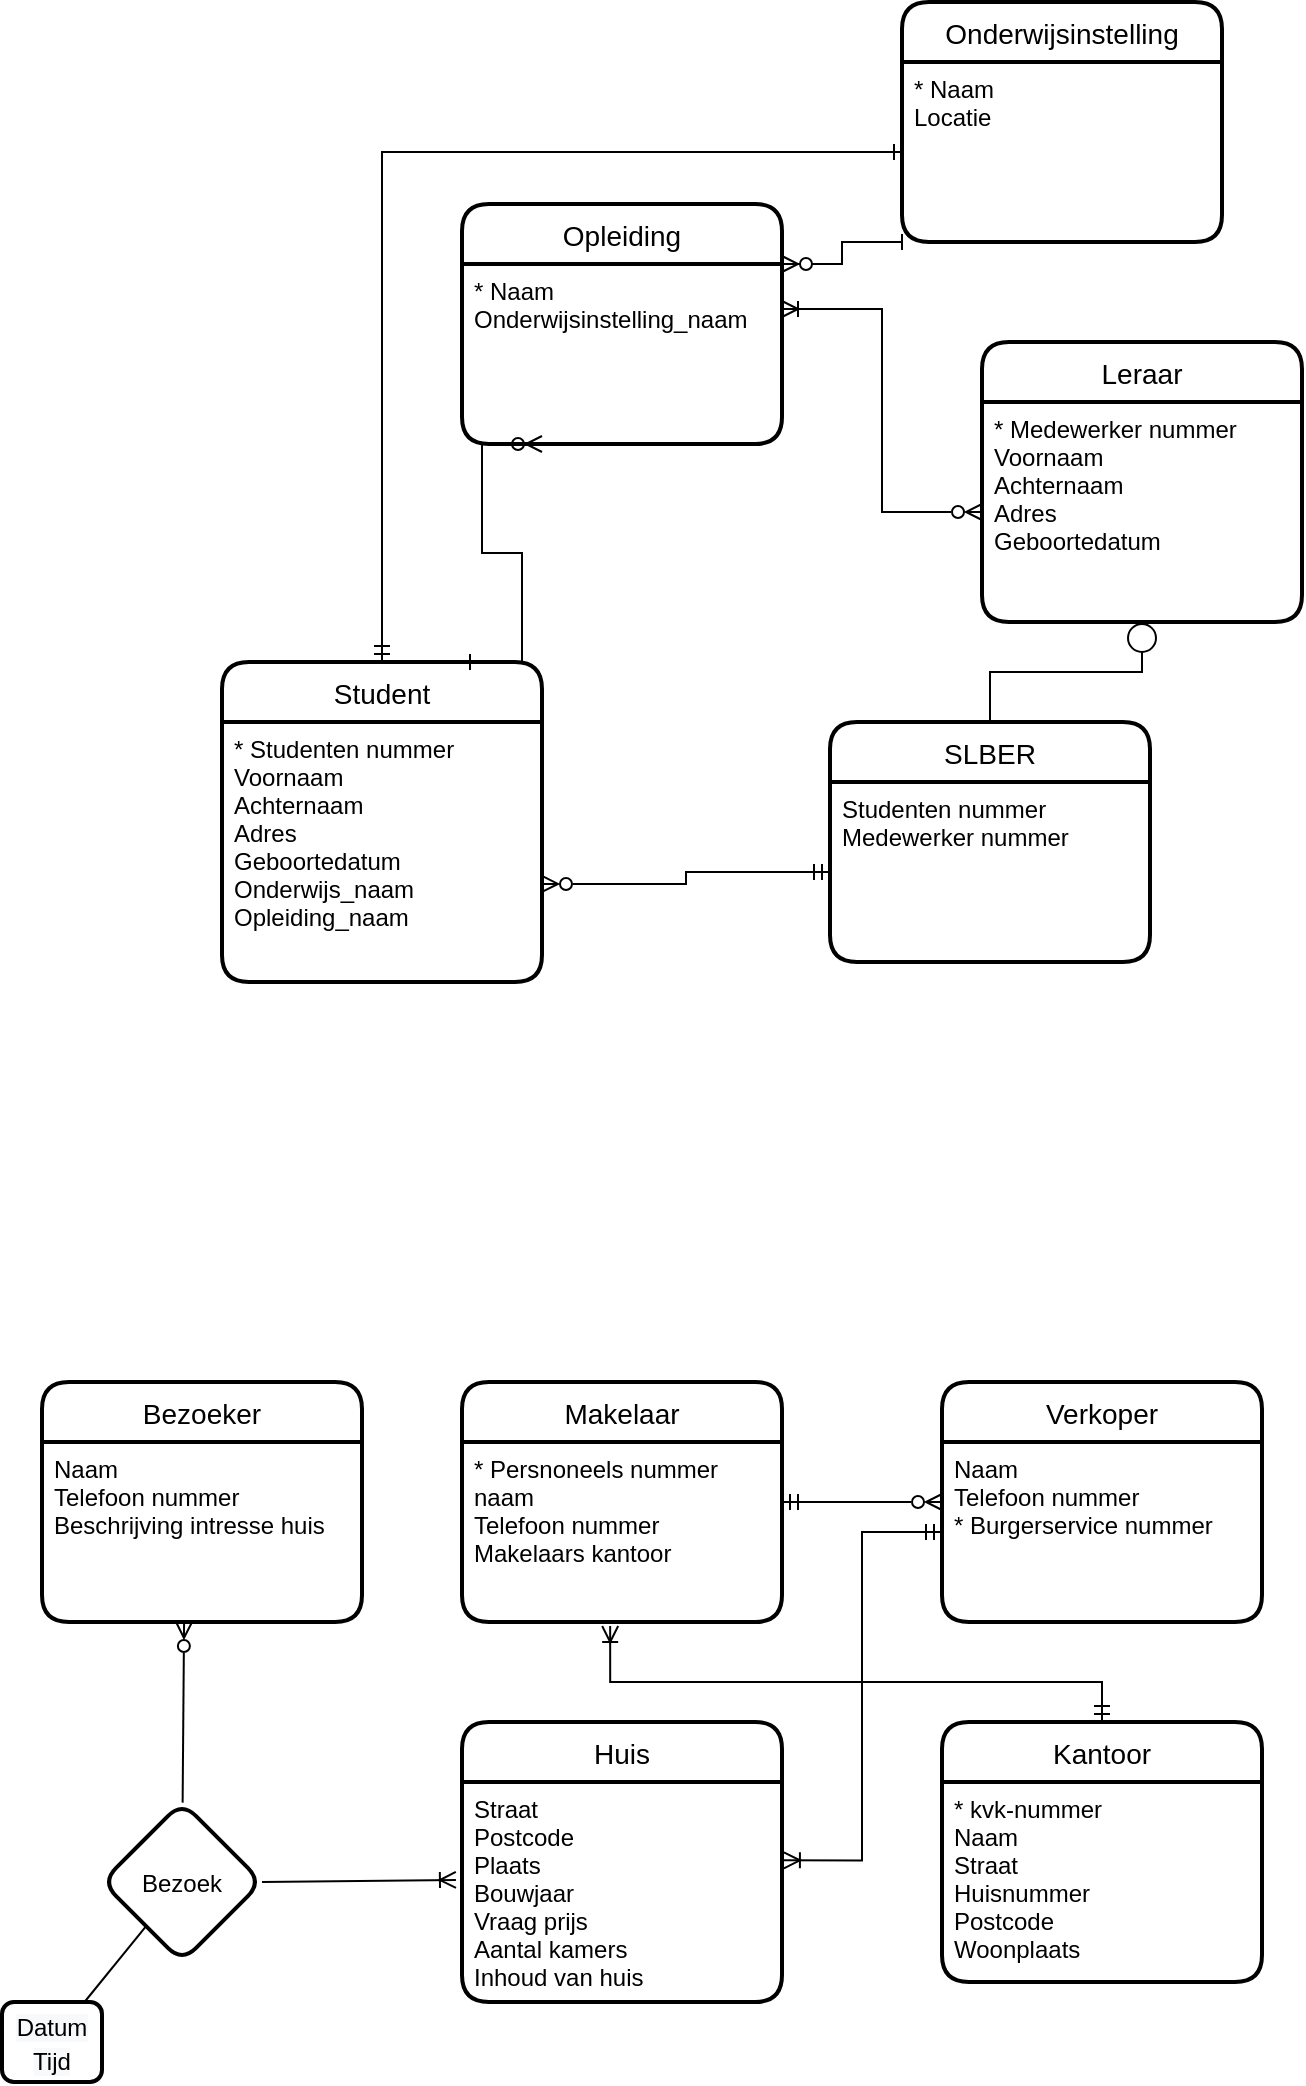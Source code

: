 <mxfile version="20.2.3" type="device"><diagram id="HyFU7mvnFa7aECuz0D_V" name="Page-1"><mxGraphModel dx="1705" dy="521" grid="1" gridSize="10" guides="1" tooltips="1" connect="1" arrows="1" fold="1" page="1" pageScale="1" pageWidth="827" pageHeight="1169" math="0" shadow="0"><root><mxCell id="0"/><mxCell id="1" parent="0"/><mxCell id="l4GjgUH5tRUcwbCL-rME-1" value="Student" style="swimlane;childLayout=stackLayout;horizontal=1;startSize=30;horizontalStack=0;rounded=1;fontSize=14;fontStyle=0;strokeWidth=2;resizeParent=0;resizeLast=1;shadow=0;dashed=0;align=center;" vertex="1" parent="1"><mxGeometry x="30" y="360" width="160" height="160" as="geometry"/></mxCell><mxCell id="l4GjgUH5tRUcwbCL-rME-2" value="* Studenten nummer&#10;Voornaam&#10;Achternaam&#10;Adres&#10;Geboortedatum&#10;Onderwijs_naam&#10;Opleiding_naam" style="align=left;strokeColor=none;fillColor=none;spacingLeft=4;fontSize=12;verticalAlign=top;resizable=0;rotatable=0;part=1;" vertex="1" parent="l4GjgUH5tRUcwbCL-rME-1"><mxGeometry y="30" width="160" height="130" as="geometry"/></mxCell><mxCell id="l4GjgUH5tRUcwbCL-rME-4" value="Onderwijsinstelling" style="swimlane;childLayout=stackLayout;horizontal=1;startSize=30;horizontalStack=0;rounded=1;fontSize=14;fontStyle=0;strokeWidth=2;resizeParent=0;resizeLast=1;shadow=0;dashed=0;align=center;" vertex="1" parent="1"><mxGeometry x="370" y="30" width="160" height="120" as="geometry"/></mxCell><mxCell id="l4GjgUH5tRUcwbCL-rME-5" value="* Naam&#10;Locatie" style="align=left;strokeColor=none;fillColor=none;spacingLeft=4;fontSize=12;verticalAlign=top;resizable=0;rotatable=0;part=1;" vertex="1" parent="l4GjgUH5tRUcwbCL-rME-4"><mxGeometry y="30" width="160" height="90" as="geometry"/></mxCell><mxCell id="l4GjgUH5tRUcwbCL-rME-6" value="Leraar" style="swimlane;childLayout=stackLayout;horizontal=1;startSize=30;horizontalStack=0;rounded=1;fontSize=14;fontStyle=0;strokeWidth=2;resizeParent=0;resizeLast=1;shadow=0;dashed=0;align=center;" vertex="1" parent="1"><mxGeometry x="410" y="200" width="160" height="140" as="geometry"/></mxCell><mxCell id="l4GjgUH5tRUcwbCL-rME-7" value="* Medewerker nummer&#10;Voornaam&#10;Achternaam&#10;Adres&#10;Geboortedatum&#10;" style="align=left;strokeColor=none;fillColor=none;spacingLeft=4;fontSize=12;verticalAlign=top;resizable=0;rotatable=0;part=1;" vertex="1" parent="l4GjgUH5tRUcwbCL-rME-6"><mxGeometry y="30" width="160" height="110" as="geometry"/></mxCell><mxCell id="l4GjgUH5tRUcwbCL-rME-8" value="Opleiding" style="swimlane;childLayout=stackLayout;horizontal=1;startSize=30;horizontalStack=0;rounded=1;fontSize=14;fontStyle=0;strokeWidth=2;resizeParent=0;resizeLast=1;shadow=0;dashed=0;align=center;" vertex="1" parent="1"><mxGeometry x="150" y="131" width="160" height="120" as="geometry"/></mxCell><mxCell id="l4GjgUH5tRUcwbCL-rME-9" value="* Naam&#10;Onderwijsinstelling_naam&#10;" style="align=left;strokeColor=none;fillColor=none;spacingLeft=4;fontSize=12;verticalAlign=top;resizable=0;rotatable=0;part=1;" vertex="1" parent="l4GjgUH5tRUcwbCL-rME-8"><mxGeometry y="30" width="160" height="90" as="geometry"/></mxCell><mxCell id="l4GjgUH5tRUcwbCL-rME-15" value="" style="edgeStyle=entityRelationEdgeStyle;fontSize=12;html=1;endArrow=ERzeroToMany;endFill=1;rounded=0;startArrow=baseDash;startFill=0;entryX=1;entryY=0;entryDx=0;entryDy=0;exitX=0;exitY=1;exitDx=0;exitDy=0;" edge="1" parent="1" source="l4GjgUH5tRUcwbCL-rME-5" target="l4GjgUH5tRUcwbCL-rME-9"><mxGeometry width="100" height="100" relative="1" as="geometry"><mxPoint x="450" y="180" as="sourcePoint"/><mxPoint x="490" y="190" as="targetPoint"/></mxGeometry></mxCell><mxCell id="l4GjgUH5tRUcwbCL-rME-16" value="" style="edgeStyle=entityRelationEdgeStyle;fontSize=12;html=1;endArrow=ERone;exitX=0.25;exitY=1;exitDx=0;exitDy=0;shadow=0;rounded=0;entryX=0.75;entryY=0;entryDx=0;entryDy=0;endFill=0;startArrow=ERzeroToMany;startFill=0;" edge="1" parent="1" source="l4GjgUH5tRUcwbCL-rME-9" target="l4GjgUH5tRUcwbCL-rME-1"><mxGeometry width="100" height="100" relative="1" as="geometry"><mxPoint x="100" y="320" as="sourcePoint"/><mxPoint x="120" y="220" as="targetPoint"/></mxGeometry></mxCell><mxCell id="l4GjgUH5tRUcwbCL-rME-17" style="edgeStyle=orthogonalEdgeStyle;rounded=0;orthogonalLoop=1;jettySize=auto;html=1;endArrow=ERmandOne;endFill=0;startArrow=ERone;startFill=0;entryX=0.5;entryY=0;entryDx=0;entryDy=0;" edge="1" parent="1" source="l4GjgUH5tRUcwbCL-rME-5" target="l4GjgUH5tRUcwbCL-rME-1"><mxGeometry relative="1" as="geometry"><mxPoint x="20" y="410" as="targetPoint"/></mxGeometry></mxCell><mxCell id="l4GjgUH5tRUcwbCL-rME-18" style="edgeStyle=orthogonalEdgeStyle;orthogonalLoop=1;jettySize=auto;html=1;entryX=1;entryY=0.25;entryDx=0;entryDy=0;endArrow=ERoneToMany;endFill=0;startArrow=ERzeroToMany;startFill=0;sketch=0;rounded=0;" edge="1" parent="1" source="l4GjgUH5tRUcwbCL-rME-7" target="l4GjgUH5tRUcwbCL-rME-9"><mxGeometry relative="1" as="geometry"/></mxCell><mxCell id="l4GjgUH5tRUcwbCL-rME-28" style="edgeStyle=orthogonalEdgeStyle;rounded=0;sketch=0;orthogonalLoop=1;jettySize=auto;html=1;entryX=0.5;entryY=1;entryDx=0;entryDy=0;shadow=0;startArrow=none;startFill=0;endArrow=circle;endFill=0;" edge="1" parent="1" source="l4GjgUH5tRUcwbCL-rME-22" target="l4GjgUH5tRUcwbCL-rME-7"><mxGeometry relative="1" as="geometry"/></mxCell><mxCell id="l4GjgUH5tRUcwbCL-rME-22" value="SLBER" style="swimlane;childLayout=stackLayout;horizontal=1;startSize=30;horizontalStack=0;rounded=1;fontSize=14;fontStyle=0;strokeWidth=2;resizeParent=0;resizeLast=1;shadow=0;dashed=0;align=center;" vertex="1" parent="1"><mxGeometry x="334" y="390" width="160" height="120" as="geometry"/></mxCell><mxCell id="l4GjgUH5tRUcwbCL-rME-23" value="Studenten nummer&#10;Medewerker nummer&#10;" style="align=left;strokeColor=none;fillColor=none;spacingLeft=4;fontSize=12;verticalAlign=top;resizable=0;rotatable=0;part=1;" vertex="1" parent="l4GjgUH5tRUcwbCL-rME-22"><mxGeometry y="30" width="160" height="90" as="geometry"/></mxCell><mxCell id="l4GjgUH5tRUcwbCL-rME-29" style="edgeStyle=orthogonalEdgeStyle;rounded=0;sketch=0;orthogonalLoop=1;jettySize=auto;html=1;entryX=1;entryY=0.623;entryDx=0;entryDy=0;entryPerimeter=0;shadow=0;startArrow=ERmandOne;startFill=0;endArrow=ERzeroToMany;endFill=0;" edge="1" parent="1" source="l4GjgUH5tRUcwbCL-rME-23" target="l4GjgUH5tRUcwbCL-rME-2"><mxGeometry relative="1" as="geometry"/></mxCell><mxCell id="l4GjgUH5tRUcwbCL-rME-42" style="edgeStyle=orthogonalEdgeStyle;rounded=0;sketch=0;orthogonalLoop=1;jettySize=auto;html=1;entryX=0;entryY=0.5;entryDx=0;entryDy=0;shadow=0;startArrow=ERmandOne;startFill=0;endArrow=ERzeroToMany;endFill=0;" edge="1" parent="1" source="l4GjgUH5tRUcwbCL-rME-33" target="l4GjgUH5tRUcwbCL-rME-35"><mxGeometry relative="1" as="geometry"/></mxCell><mxCell id="l4GjgUH5tRUcwbCL-rME-33" value="Makelaar" style="swimlane;childLayout=stackLayout;horizontal=1;startSize=30;horizontalStack=0;rounded=1;fontSize=14;fontStyle=0;strokeWidth=2;resizeParent=0;resizeLast=1;shadow=0;dashed=0;align=center;" vertex="1" parent="1"><mxGeometry x="150" y="720" width="160" height="120" as="geometry"/></mxCell><mxCell id="l4GjgUH5tRUcwbCL-rME-34" value="* Persnoneels nummer&#10;naam&#10;Telefoon nummer&#10;Makelaars kantoor" style="align=left;strokeColor=none;fillColor=none;spacingLeft=4;fontSize=12;verticalAlign=top;resizable=0;rotatable=0;part=1;" vertex="1" parent="l4GjgUH5tRUcwbCL-rME-33"><mxGeometry y="30" width="160" height="90" as="geometry"/></mxCell><mxCell id="l4GjgUH5tRUcwbCL-rME-35" value="Verkoper" style="swimlane;childLayout=stackLayout;horizontal=1;startSize=30;horizontalStack=0;rounded=1;fontSize=14;fontStyle=0;strokeWidth=2;resizeParent=0;resizeLast=1;shadow=0;dashed=0;align=center;" vertex="1" parent="1"><mxGeometry x="390" y="720" width="160" height="120" as="geometry"/></mxCell><mxCell id="l4GjgUH5tRUcwbCL-rME-36" value="Naam&#10;Telefoon nummer&#10;* Burgerservice nummer" style="align=left;strokeColor=none;fillColor=none;spacingLeft=4;fontSize=12;verticalAlign=top;resizable=0;rotatable=0;part=1;" vertex="1" parent="l4GjgUH5tRUcwbCL-rME-35"><mxGeometry y="30" width="160" height="90" as="geometry"/></mxCell><mxCell id="l4GjgUH5tRUcwbCL-rME-38" value="Huis" style="swimlane;childLayout=stackLayout;horizontal=1;startSize=30;horizontalStack=0;rounded=1;fontSize=14;fontStyle=0;strokeWidth=2;resizeParent=0;resizeLast=1;shadow=0;dashed=0;align=center;" vertex="1" parent="1"><mxGeometry x="150" y="890" width="160" height="140" as="geometry"/></mxCell><mxCell id="l4GjgUH5tRUcwbCL-rME-39" value="Straat&#10;Postcode&#10;Plaats&#10;Bouwjaar&#10;Vraag prijs&#10;Aantal kamers&#10;Inhoud van huis" style="align=left;strokeColor=none;fillColor=none;spacingLeft=4;fontSize=12;verticalAlign=top;resizable=0;rotatable=0;part=1;" vertex="1" parent="l4GjgUH5tRUcwbCL-rME-38"><mxGeometry y="30" width="160" height="110" as="geometry"/></mxCell><mxCell id="l4GjgUH5tRUcwbCL-rME-40" value="Kantoor" style="swimlane;childLayout=stackLayout;horizontal=1;startSize=30;horizontalStack=0;rounded=1;fontSize=14;fontStyle=0;strokeWidth=2;resizeParent=0;resizeLast=1;shadow=0;dashed=0;align=center;" vertex="1" parent="1"><mxGeometry x="390" y="890" width="160" height="130" as="geometry"/></mxCell><mxCell id="l4GjgUH5tRUcwbCL-rME-41" value="* kvk-nummer&#10;Naam&#10;Straat&#10;Huisnummer&#10;Postcode&#10;Woonplaats" style="align=left;strokeColor=none;fillColor=none;spacingLeft=4;fontSize=12;verticalAlign=top;resizable=0;rotatable=0;part=1;" vertex="1" parent="l4GjgUH5tRUcwbCL-rME-40"><mxGeometry y="30" width="160" height="100" as="geometry"/></mxCell><mxCell id="l4GjgUH5tRUcwbCL-rME-43" style="edgeStyle=orthogonalEdgeStyle;rounded=0;sketch=0;orthogonalLoop=1;jettySize=auto;html=1;entryX=1.006;entryY=0.356;entryDx=0;entryDy=0;entryPerimeter=0;shadow=0;startArrow=ERmandOne;startFill=0;endArrow=ERoneToMany;endFill=0;" edge="1" parent="1" source="l4GjgUH5tRUcwbCL-rME-36" target="l4GjgUH5tRUcwbCL-rME-39"><mxGeometry relative="1" as="geometry"/></mxCell><mxCell id="l4GjgUH5tRUcwbCL-rME-44" style="edgeStyle=orthogonalEdgeStyle;rounded=0;sketch=0;orthogonalLoop=1;jettySize=auto;html=1;entryX=0.463;entryY=1.022;entryDx=0;entryDy=0;entryPerimeter=0;shadow=0;startArrow=ERmandOne;startFill=0;endArrow=ERoneToMany;endFill=0;" edge="1" parent="1" target="l4GjgUH5tRUcwbCL-rME-34"><mxGeometry relative="1" as="geometry"><mxPoint x="470" y="890" as="sourcePoint"/><Array as="points"><mxPoint x="470" y="870"/><mxPoint x="224" y="870"/></Array></mxGeometry></mxCell><mxCell id="l4GjgUH5tRUcwbCL-rME-45" value="Bezoeker" style="swimlane;childLayout=stackLayout;horizontal=1;startSize=30;horizontalStack=0;rounded=1;fontSize=14;fontStyle=0;strokeWidth=2;resizeParent=0;resizeLast=1;shadow=0;dashed=0;align=center;" vertex="1" parent="1"><mxGeometry x="-60" y="720" width="160" height="120" as="geometry"/></mxCell><mxCell id="l4GjgUH5tRUcwbCL-rME-46" value="Naam&#10;Telefoon nummer&#10;Beschrijving intresse huis" style="align=left;strokeColor=none;fillColor=none;spacingLeft=4;fontSize=12;verticalAlign=top;resizable=0;rotatable=0;part=1;" vertex="1" parent="l4GjgUH5tRUcwbCL-rME-45"><mxGeometry y="30" width="160" height="90" as="geometry"/></mxCell><mxCell id="l4GjgUH5tRUcwbCL-rME-51" value="" style="rhombus;whiteSpace=wrap;html=1;fontSize=14;fontStyle=0;startSize=30;rounded=1;strokeWidth=2;shadow=0;dashed=0;" vertex="1" parent="l4GjgUH5tRUcwbCL-rME-45"><mxGeometry y="120" width="160" as="geometry"/></mxCell><mxCell id="l4GjgUH5tRUcwbCL-rME-56" style="rounded=0;sketch=0;orthogonalLoop=1;jettySize=auto;html=1;entryX=0.444;entryY=0;entryDx=0;entryDy=0;shadow=0;startArrow=none;startFill=0;endArrow=ERzeroToMany;endFill=0;entryPerimeter=0;" edge="1" parent="1" source="l4GjgUH5tRUcwbCL-rME-54" target="l4GjgUH5tRUcwbCL-rME-51"><mxGeometry relative="1" as="geometry"/></mxCell><mxCell id="l4GjgUH5tRUcwbCL-rME-59" value="" style="edgeStyle=none;rounded=0;sketch=0;orthogonalLoop=1;jettySize=auto;html=1;shadow=0;startArrow=none;startFill=0;endArrow=none;endFill=0;" edge="1" parent="1" source="l4GjgUH5tRUcwbCL-rME-54" target="l4GjgUH5tRUcwbCL-rME-58"><mxGeometry relative="1" as="geometry"/></mxCell><mxCell id="l4GjgUH5tRUcwbCL-rME-54" value="&lt;div style=&quot;text-align: left;&quot;&gt;&lt;span style=&quot;background-color: initial; font-size: 12px;&quot;&gt;Bezoek&lt;/span&gt;&lt;/div&gt;" style="rhombus;whiteSpace=wrap;html=1;fontSize=14;fontStyle=0;startSize=30;rounded=1;strokeWidth=2;shadow=0;dashed=0;" vertex="1" parent="1"><mxGeometry x="-30" y="930" width="80" height="80" as="geometry"/></mxCell><mxCell id="l4GjgUH5tRUcwbCL-rME-57" style="edgeStyle=none;rounded=0;sketch=0;orthogonalLoop=1;jettySize=auto;html=1;entryX=-0.019;entryY=0.445;entryDx=0;entryDy=0;entryPerimeter=0;shadow=0;startArrow=none;startFill=0;endArrow=ERoneToMany;endFill=0;exitX=1;exitY=0.5;exitDx=0;exitDy=0;" edge="1" parent="1" source="l4GjgUH5tRUcwbCL-rME-54" target="l4GjgUH5tRUcwbCL-rME-39"><mxGeometry relative="1" as="geometry"><mxPoint x="40" y="995.295" as="sourcePoint"/></mxGeometry></mxCell><mxCell id="l4GjgUH5tRUcwbCL-rME-58" value="&lt;span style=&quot;color: rgb(0, 0, 0); font-family: Helvetica; font-style: normal; font-variant-ligatures: normal; font-variant-caps: normal; font-weight: 400; letter-spacing: normal; orphans: 2; text-indent: 0px; text-transform: none; widows: 2; word-spacing: 0px; -webkit-text-stroke-width: 0px; background-color: rgb(248, 249, 250); text-decoration-thickness: initial; text-decoration-style: initial; text-decoration-color: initial; font-size: 12px; text-align: left;&quot;&gt;Datum&lt;/span&gt;&lt;br style=&quot;color: rgb(0, 0, 0); font-family: Helvetica; font-style: normal; font-variant-ligatures: normal; font-variant-caps: normal; font-weight: 400; letter-spacing: normal; orphans: 2; text-indent: 0px; text-transform: none; widows: 2; word-spacing: 0px; -webkit-text-stroke-width: 0px; background-color: rgb(248, 249, 250); text-decoration-thickness: initial; text-decoration-style: initial; text-decoration-color: initial; padding: 0px; margin: 0px; font-size: 12px; text-align: left;&quot;&gt;&lt;span style=&quot;color: rgb(0, 0, 0); font-family: Helvetica; font-style: normal; font-variant-ligatures: normal; font-variant-caps: normal; font-weight: 400; letter-spacing: normal; orphans: 2; text-indent: 0px; text-transform: none; widows: 2; word-spacing: 0px; -webkit-text-stroke-width: 0px; background-color: rgb(248, 249, 250); text-decoration-thickness: initial; text-decoration-style: initial; text-decoration-color: initial; font-size: 12px; text-align: left;&quot;&gt;Tijd&lt;/span&gt;&lt;br&gt;" style="whiteSpace=wrap;html=1;fontSize=14;fontStyle=0;startSize=30;rounded=1;strokeWidth=2;shadow=0;dashed=0;" vertex="1" parent="1"><mxGeometry x="-80" y="1030" width="50" height="40" as="geometry"/></mxCell></root></mxGraphModel></diagram></mxfile>